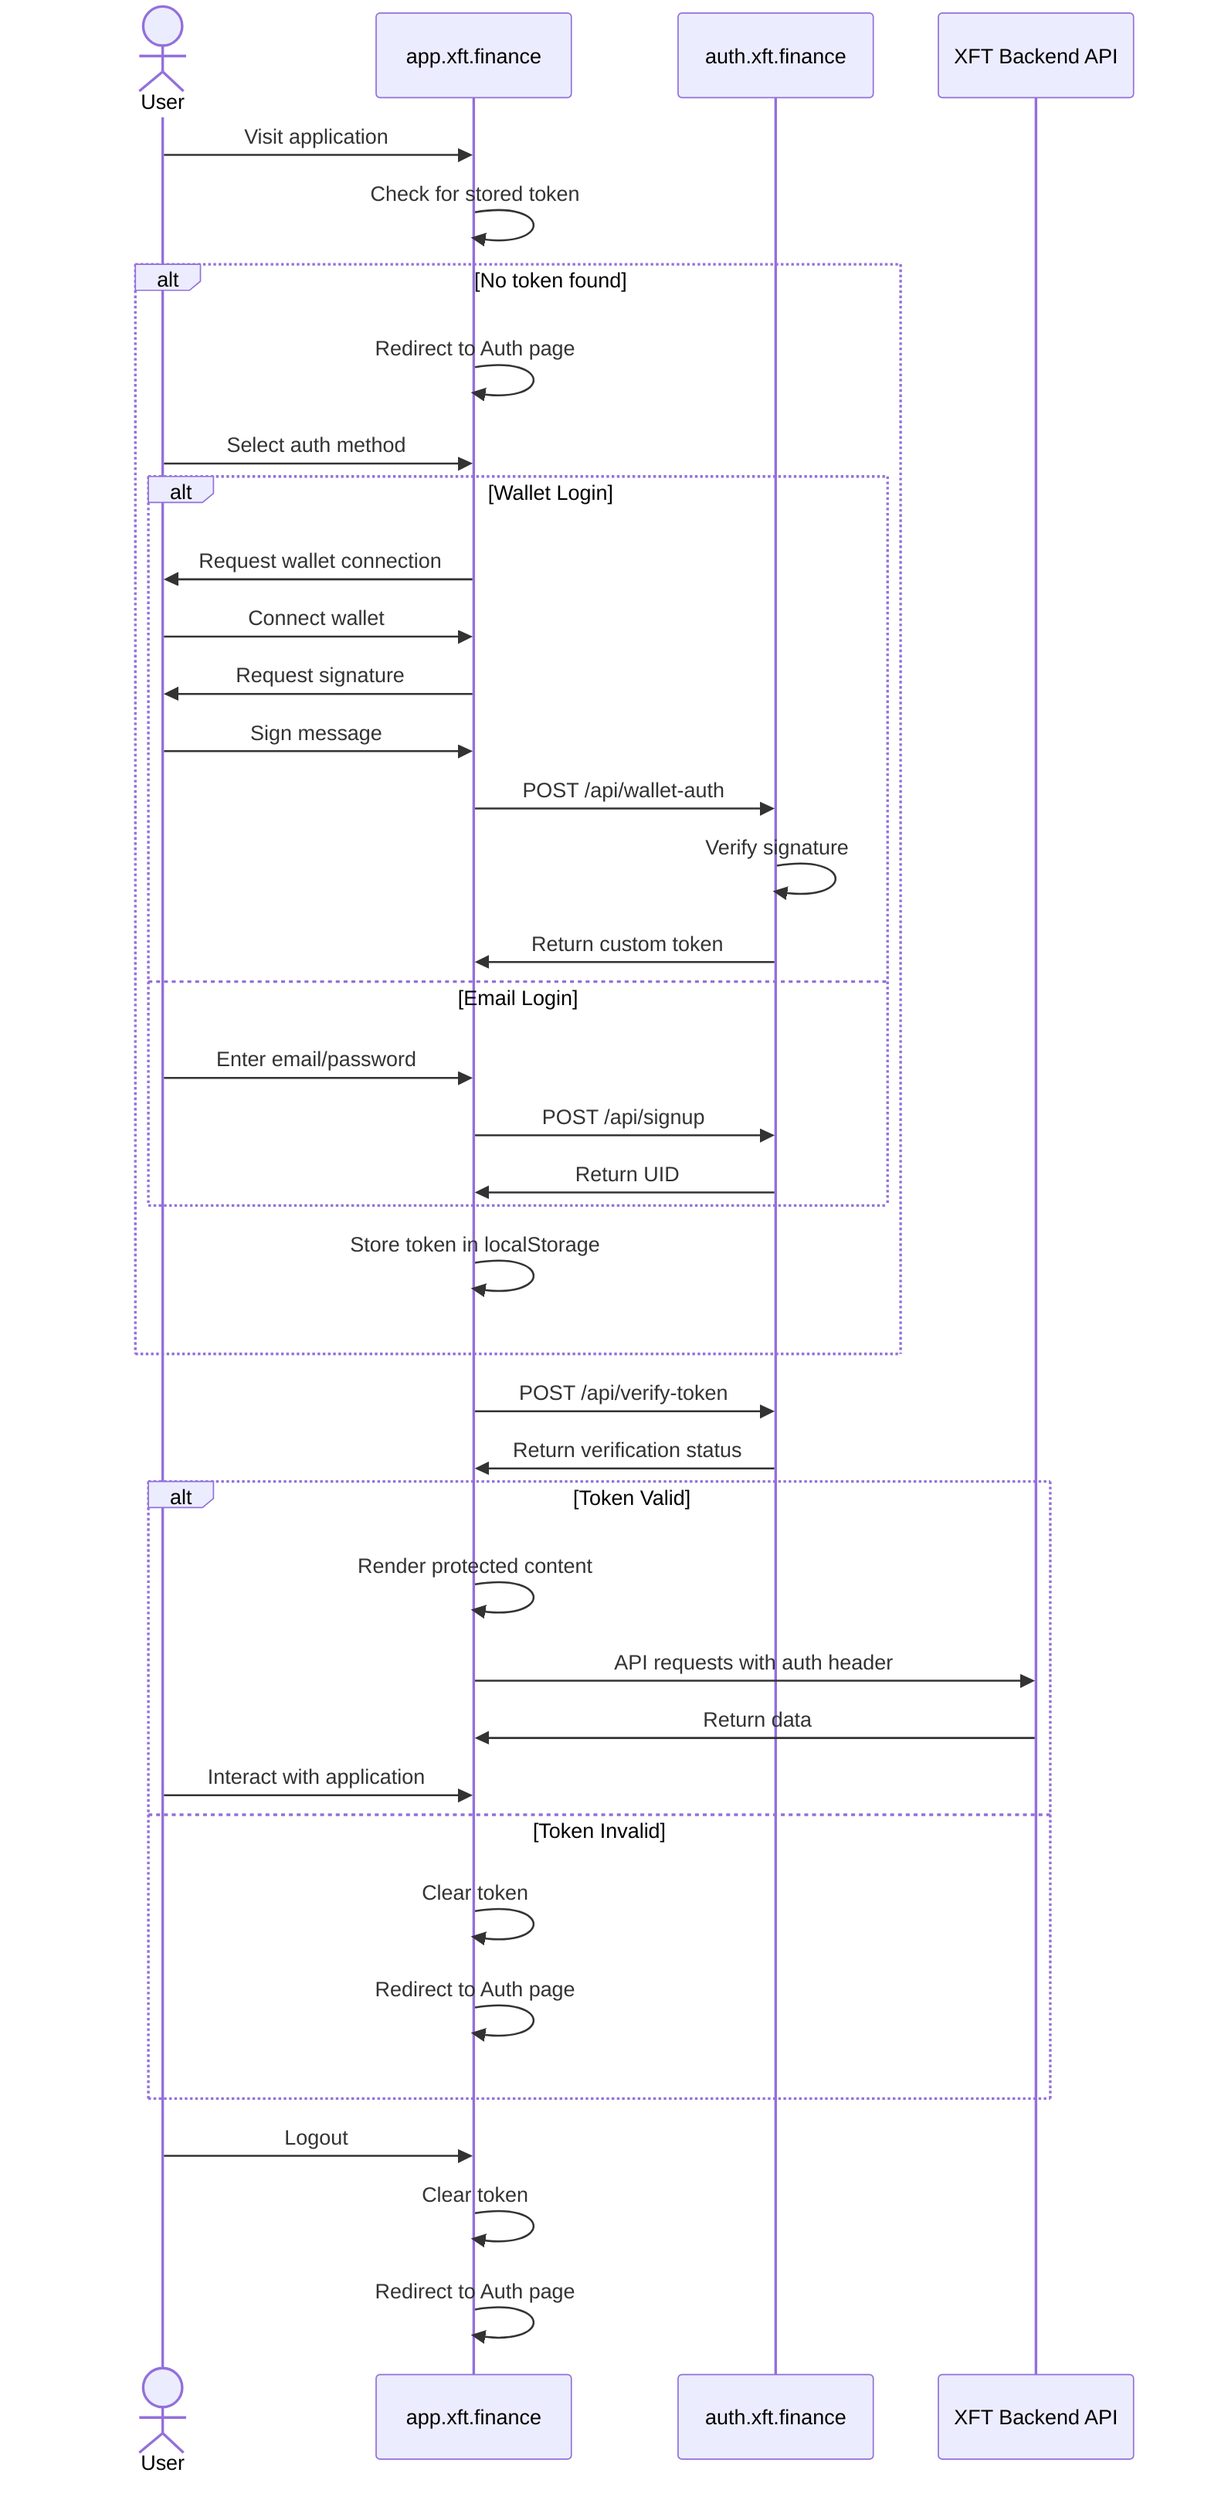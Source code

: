 sequenceDiagram
   actor User
   participant App as app.xft.finance
   participant Auth as auth.xft.finance
   participant Backend as XFT Backend API
   
   User->>App: Visit application
   App->>App: Check for stored token
   
   alt No token found
       App->>App: Redirect to Auth page
       User->>App: Select auth method
       
       alt Wallet Login
           App->>User: Request wallet connection
           User->>App: Connect wallet
           App->>User: Request signature
           User->>App: Sign message
           App->>Auth: POST /api/wallet-auth
           Auth->>Auth: Verify signature
           Auth->>App: Return custom token
       else Email Login
           User->>App: Enter email/password
           App->>Auth: POST /api/signup
           Auth->>App: Return UID
       end
       
       App->>App: Store token in localStorage
   end
   
   App->>Auth: POST /api/verify-token
   Auth->>App: Return verification status
   
   alt Token Valid
       App->>App: Render protected content
       App->>Backend: API requests with auth header
       Backend->>App: Return data
       User->>App: Interact with application
   else Token Invalid
       App->>App: Clear token
       App->>App: Redirect to Auth page
   end
   
   User->>App: Logout
   App->>App: Clear token
   App->>App: Redirect to Auth page